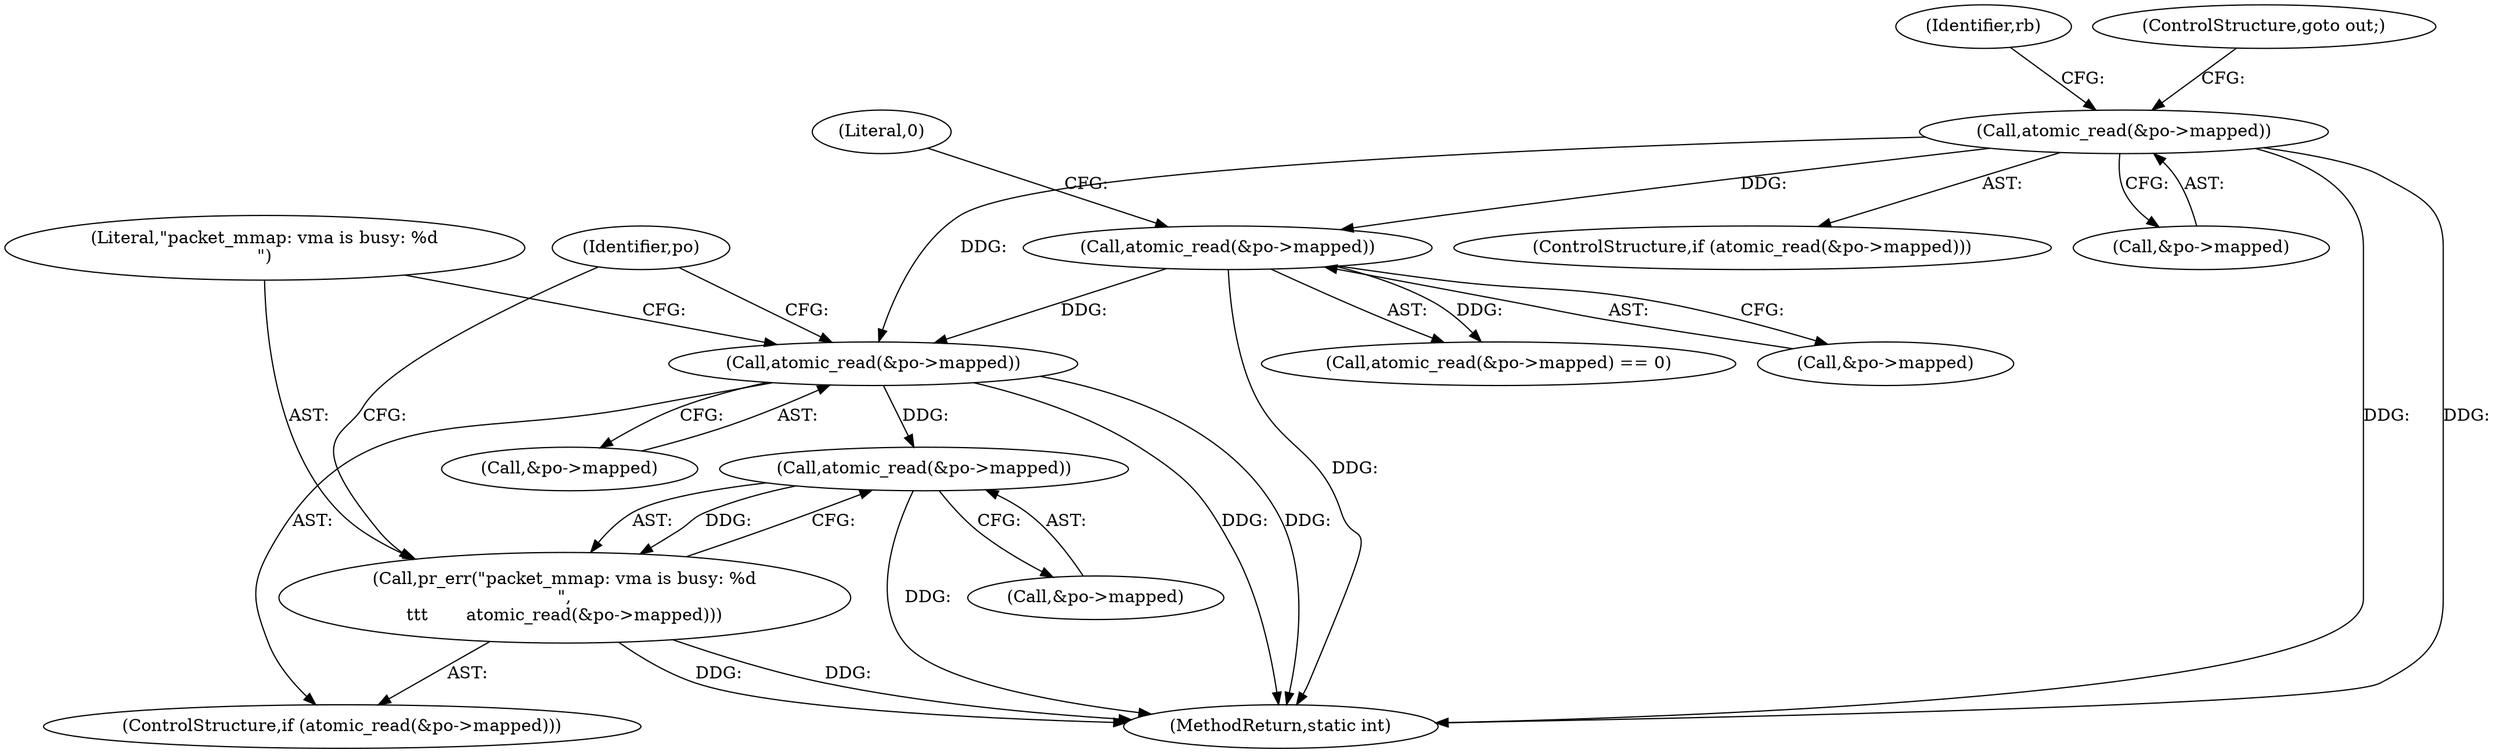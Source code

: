 digraph "0_linux_84ac7260236a49c79eede91617700174c2c19b0c@API" {
"1000529" [label="(Call,atomic_read(&po->mapped))"];
"1000522" [label="(Call,atomic_read(&po->mapped))"];
"1000190" [label="(Call,atomic_read(&po->mapped))"];
"1000438" [label="(Call,atomic_read(&po->mapped))"];
"1000527" [label="(Call,pr_err(\"packet_mmap: vma is busy: %d\n\",\n\t\t\t       atomic_read(&po->mapped)))"];
"1000528" [label="(Literal,\"packet_mmap: vma is busy: %d\n\")"];
"1000439" [label="(Call,&po->mapped)"];
"1000537" [label="(Identifier,po)"];
"1000438" [label="(Call,atomic_read(&po->mapped))"];
"1000198" [label="(Identifier,rb)"];
"1000527" [label="(Call,pr_err(\"packet_mmap: vma is busy: %d\n\",\n\t\t\t       atomic_read(&po->mapped)))"];
"1000437" [label="(Call,atomic_read(&po->mapped) == 0)"];
"1000529" [label="(Call,atomic_read(&po->mapped))"];
"1000189" [label="(ControlStructure,if (atomic_read(&po->mapped)))"];
"1000443" [label="(Literal,0)"];
"1000190" [label="(Call,atomic_read(&po->mapped))"];
"1000522" [label="(Call,atomic_read(&po->mapped))"];
"1000523" [label="(Call,&po->mapped)"];
"1000191" [label="(Call,&po->mapped)"];
"1000521" [label="(ControlStructure,if (atomic_read(&po->mapped)))"];
"1000587" [label="(MethodReturn,static int)"];
"1000195" [label="(ControlStructure,goto out;)"];
"1000530" [label="(Call,&po->mapped)"];
"1000529" -> "1000527"  [label="AST: "];
"1000529" -> "1000530"  [label="CFG: "];
"1000530" -> "1000529"  [label="AST: "];
"1000527" -> "1000529"  [label="CFG: "];
"1000529" -> "1000587"  [label="DDG: "];
"1000529" -> "1000527"  [label="DDG: "];
"1000522" -> "1000529"  [label="DDG: "];
"1000522" -> "1000521"  [label="AST: "];
"1000522" -> "1000523"  [label="CFG: "];
"1000523" -> "1000522"  [label="AST: "];
"1000528" -> "1000522"  [label="CFG: "];
"1000537" -> "1000522"  [label="CFG: "];
"1000522" -> "1000587"  [label="DDG: "];
"1000522" -> "1000587"  [label="DDG: "];
"1000190" -> "1000522"  [label="DDG: "];
"1000438" -> "1000522"  [label="DDG: "];
"1000190" -> "1000189"  [label="AST: "];
"1000190" -> "1000191"  [label="CFG: "];
"1000191" -> "1000190"  [label="AST: "];
"1000195" -> "1000190"  [label="CFG: "];
"1000198" -> "1000190"  [label="CFG: "];
"1000190" -> "1000587"  [label="DDG: "];
"1000190" -> "1000587"  [label="DDG: "];
"1000190" -> "1000438"  [label="DDG: "];
"1000438" -> "1000437"  [label="AST: "];
"1000438" -> "1000439"  [label="CFG: "];
"1000439" -> "1000438"  [label="AST: "];
"1000443" -> "1000438"  [label="CFG: "];
"1000438" -> "1000587"  [label="DDG: "];
"1000438" -> "1000437"  [label="DDG: "];
"1000527" -> "1000521"  [label="AST: "];
"1000528" -> "1000527"  [label="AST: "];
"1000537" -> "1000527"  [label="CFG: "];
"1000527" -> "1000587"  [label="DDG: "];
"1000527" -> "1000587"  [label="DDG: "];
}
